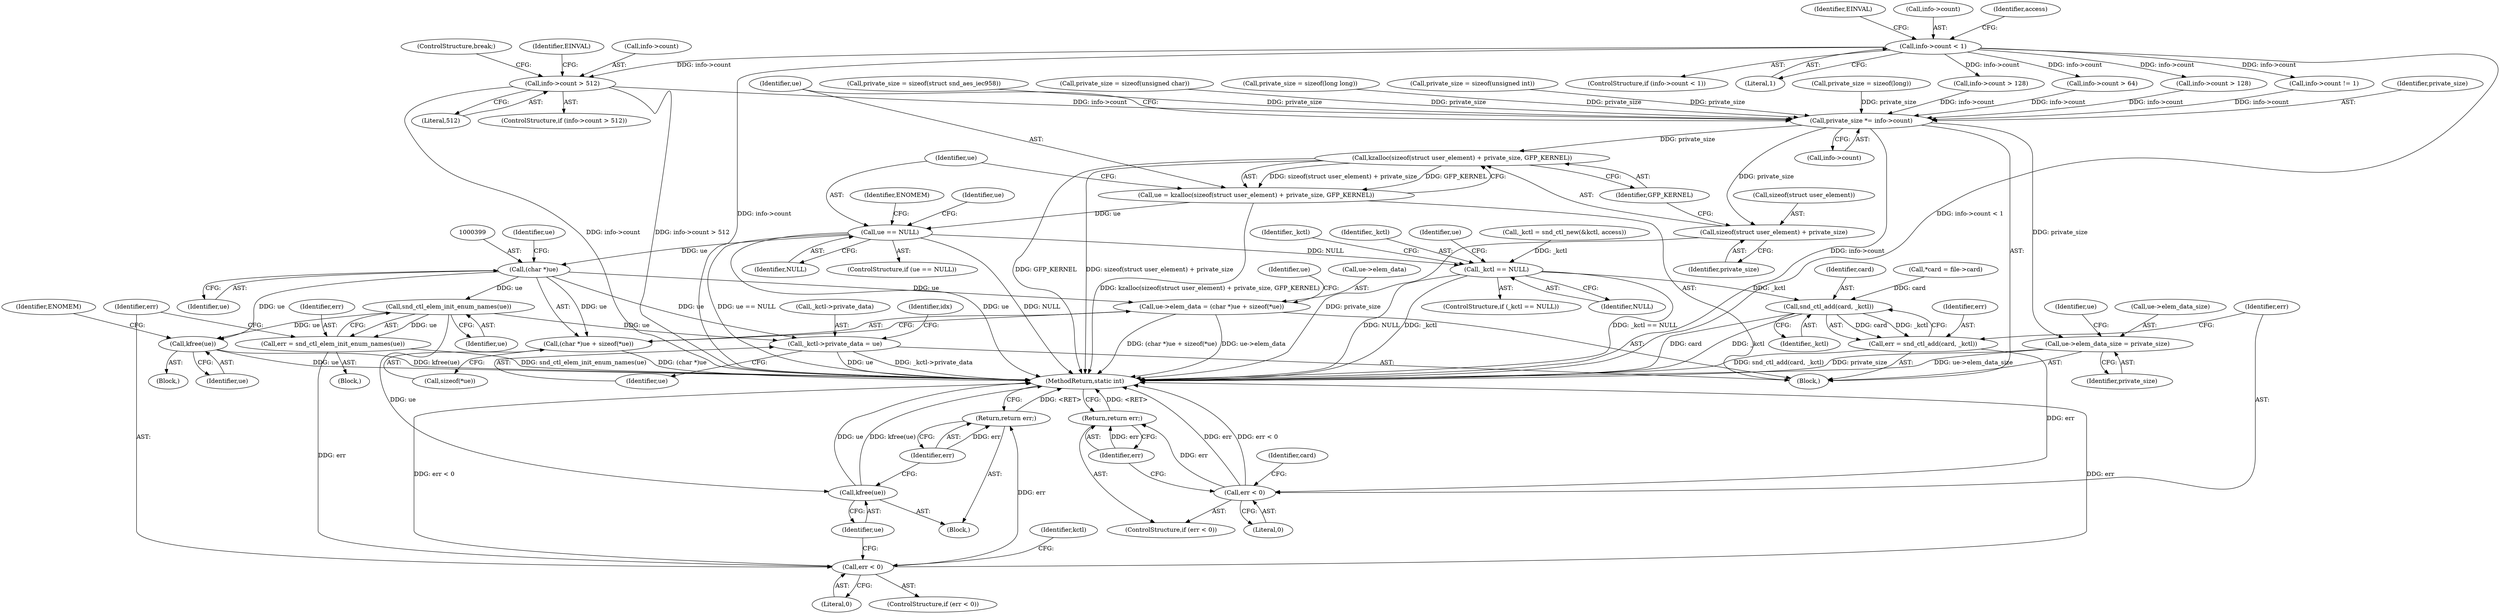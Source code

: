 digraph "0_linux_82262a46627bebb0febcc26664746c25cef08563@pointer" {
"1000327" [label="(Call,info->count > 512)"];
"1000119" [label="(Call,info->count < 1)"];
"1000355" [label="(Call,private_size *= info->count)"];
"1000362" [label="(Call,kzalloc(sizeof(struct user_element) + private_size, GFP_KERNEL))"];
"1000360" [label="(Call,ue = kzalloc(sizeof(struct user_element) + private_size, GFP_KERNEL))"];
"1000369" [label="(Call,ue == NULL)"];
"1000398" [label="(Call,(char *)ue)"];
"1000393" [label="(Call,ue->elem_data = (char *)ue + sizeof(*ue))"];
"1000397" [label="(Call,(char *)ue + sizeof(*ue))"];
"1000420" [label="(Call,snd_ctl_elem_init_enum_names(ue))"];
"1000418" [label="(Call,err = snd_ctl_elem_init_enum_names(ue))"];
"1000423" [label="(Call,err < 0)"];
"1000429" [label="(Return,return err;)"];
"1000427" [label="(Call,kfree(ue))"];
"1000451" [label="(Call,kfree(ue))"];
"1000456" [label="(Call,_kctl->private_data = ue)"];
"1000443" [label="(Call,_kctl == NULL)"];
"1000483" [label="(Call,snd_ctl_add(card, _kctl))"];
"1000481" [label="(Call,err = snd_ctl_add(card, _kctl))"];
"1000487" [label="(Call,err < 0)"];
"1000490" [label="(Return,return err;)"];
"1000363" [label="(Call,sizeof(struct user_element) + private_size)"];
"1000404" [label="(Call,ue->elem_data_size = private_size)"];
"1000489" [label="(Literal,0)"];
"1000272" [label="(Call,info->count > 128)"];
"1000484" [label="(Identifier,card)"];
"1000481" [label="(Call,err = snd_ctl_add(card, _kctl))"];
"1000377" [label="(Identifier,ue)"];
"1000397" [label="(Call,(char *)ue + sizeof(*ue))"];
"1000126" [label="(Identifier,EINVAL)"];
"1000356" [label="(Identifier,private_size)"];
"1000424" [label="(Identifier,err)"];
"1000408" [label="(Identifier,private_size)"];
"1000374" [label="(Identifier,ENOMEM)"];
"1000331" [label="(Literal,512)"];
"1000118" [label="(ControlStructure,if (info->count < 1))"];
"1000428" [label="(Identifier,ue)"];
"1000495" [label="(Identifier,card)"];
"1000491" [label="(Identifier,err)"];
"1000326" [label="(ControlStructure,if (info->count > 512))"];
"1000442" [label="(ControlStructure,if (_kctl == NULL))"];
"1000398" [label="(Call,(char *)ue)"];
"1000429" [label="(Return,return err;)"];
"1000364" [label="(Call,sizeof(struct user_element))"];
"1000104" [label="(Block,)"];
"1000460" [label="(Identifier,ue)"];
"1000362" [label="(Call,kzalloc(sizeof(struct user_element) + private_size, GFP_KERNEL))"];
"1000370" [label="(Identifier,ue)"];
"1000456" [label="(Call,_kctl->private_data = ue)"];
"1000123" [label="(Literal,1)"];
"1000400" [label="(Identifier,ue)"];
"1000482" [label="(Identifier,err)"];
"1000337" [label="(Call,private_size = sizeof(struct snd_aes_iec958))"];
"1000322" [label="(Call,private_size = sizeof(unsigned char))"];
"1000443" [label="(Call,_kctl == NULL)"];
"1000287" [label="(Call,info->count > 64)"];
"1000446" [label="(Block,)"];
"1000401" [label="(Call,sizeof(*ue))"];
"1000394" [label="(Call,ue->elem_data)"];
"1000406" [label="(Identifier,ue)"];
"1000451" [label="(Call,kfree(ue))"];
"1000403" [label="(Identifier,ue)"];
"1000282" [label="(Call,private_size = sizeof(long long))"];
"1000405" [label="(Call,ue->elem_data_size)"];
"1000361" [label="(Identifier,ue)"];
"1000106" [label="(Call,*card = file->card)"];
"1000433" [label="(Identifier,kctl)"];
"1000452" [label="(Identifier,ue)"];
"1000120" [label="(Call,info->count)"];
"1000425" [label="(Literal,0)"];
"1000488" [label="(Identifier,err)"];
"1000297" [label="(Call,private_size = sizeof(unsigned int))"];
"1000366" [label="(Identifier,private_size)"];
"1000327" [label="(Call,info->count > 512)"];
"1000463" [label="(Identifier,idx)"];
"1000426" [label="(Block,)"];
"1000335" [label="(ControlStructure,break;)"];
"1000369" [label="(Call,ue == NULL)"];
"1000490" [label="(Return,return err;)"];
"1000444" [label="(Identifier,_kctl)"];
"1000449" [label="(Identifier,ue)"];
"1000342" [label="(Call,info->count != 1)"];
"1000436" [label="(Call,_kctl = snd_ctl_new(&kctl, access))"];
"1000404" [label="(Call,ue->elem_data_size = private_size)"];
"1000419" [label="(Identifier,err)"];
"1000119" [label="(Call,info->count < 1)"];
"1000422" [label="(ControlStructure,if (err < 0))"];
"1000487" [label="(Call,err < 0)"];
"1000357" [label="(Call,info->count)"];
"1000393" [label="(Call,ue->elem_data = (char *)ue + sizeof(*ue))"];
"1000457" [label="(Call,_kctl->private_data)"];
"1000355" [label="(Call,private_size *= info->count)"];
"1000483" [label="(Call,snd_ctl_add(card, _kctl))"];
"1000363" [label="(Call,sizeof(struct user_element) + private_size)"];
"1000420" [label="(Call,snd_ctl_elem_init_enum_names(ue))"];
"1000360" [label="(Call,ue = kzalloc(sizeof(struct user_element) + private_size, GFP_KERNEL))"];
"1000368" [label="(ControlStructure,if (ue == NULL))"];
"1000418" [label="(Call,err = snd_ctl_elem_init_enum_names(ue))"];
"1000413" [label="(Identifier,ue)"];
"1000508" [label="(MethodReturn,static int)"];
"1000458" [label="(Identifier,_kctl)"];
"1000430" [label="(Identifier,err)"];
"1000367" [label="(Identifier,GFP_KERNEL)"];
"1000455" [label="(Identifier,ENOMEM)"];
"1000371" [label="(Identifier,NULL)"];
"1000267" [label="(Call,private_size = sizeof(long))"];
"1000128" [label="(Identifier,access)"];
"1000417" [label="(Block,)"];
"1000303" [label="(Call,info->count > 128)"];
"1000485" [label="(Identifier,_kctl)"];
"1000486" [label="(ControlStructure,if (err < 0))"];
"1000334" [label="(Identifier,EINVAL)"];
"1000427" [label="(Call,kfree(ue))"];
"1000423" [label="(Call,err < 0)"];
"1000421" [label="(Identifier,ue)"];
"1000328" [label="(Call,info->count)"];
"1000445" [label="(Identifier,NULL)"];
"1000327" -> "1000326"  [label="AST: "];
"1000327" -> "1000331"  [label="CFG: "];
"1000328" -> "1000327"  [label="AST: "];
"1000331" -> "1000327"  [label="AST: "];
"1000334" -> "1000327"  [label="CFG: "];
"1000335" -> "1000327"  [label="CFG: "];
"1000327" -> "1000508"  [label="DDG: info->count"];
"1000327" -> "1000508"  [label="DDG: info->count > 512"];
"1000119" -> "1000327"  [label="DDG: info->count"];
"1000327" -> "1000355"  [label="DDG: info->count"];
"1000119" -> "1000118"  [label="AST: "];
"1000119" -> "1000123"  [label="CFG: "];
"1000120" -> "1000119"  [label="AST: "];
"1000123" -> "1000119"  [label="AST: "];
"1000126" -> "1000119"  [label="CFG: "];
"1000128" -> "1000119"  [label="CFG: "];
"1000119" -> "1000508"  [label="DDG: info->count"];
"1000119" -> "1000508"  [label="DDG: info->count < 1"];
"1000119" -> "1000272"  [label="DDG: info->count"];
"1000119" -> "1000287"  [label="DDG: info->count"];
"1000119" -> "1000303"  [label="DDG: info->count"];
"1000119" -> "1000342"  [label="DDG: info->count"];
"1000355" -> "1000104"  [label="AST: "];
"1000355" -> "1000357"  [label="CFG: "];
"1000356" -> "1000355"  [label="AST: "];
"1000357" -> "1000355"  [label="AST: "];
"1000361" -> "1000355"  [label="CFG: "];
"1000355" -> "1000508"  [label="DDG: info->count"];
"1000272" -> "1000355"  [label="DDG: info->count"];
"1000287" -> "1000355"  [label="DDG: info->count"];
"1000342" -> "1000355"  [label="DDG: info->count"];
"1000303" -> "1000355"  [label="DDG: info->count"];
"1000297" -> "1000355"  [label="DDG: private_size"];
"1000267" -> "1000355"  [label="DDG: private_size"];
"1000337" -> "1000355"  [label="DDG: private_size"];
"1000322" -> "1000355"  [label="DDG: private_size"];
"1000282" -> "1000355"  [label="DDG: private_size"];
"1000355" -> "1000362"  [label="DDG: private_size"];
"1000355" -> "1000363"  [label="DDG: private_size"];
"1000355" -> "1000404"  [label="DDG: private_size"];
"1000362" -> "1000360"  [label="AST: "];
"1000362" -> "1000367"  [label="CFG: "];
"1000363" -> "1000362"  [label="AST: "];
"1000367" -> "1000362"  [label="AST: "];
"1000360" -> "1000362"  [label="CFG: "];
"1000362" -> "1000508"  [label="DDG: GFP_KERNEL"];
"1000362" -> "1000508"  [label="DDG: sizeof(struct user_element) + private_size"];
"1000362" -> "1000360"  [label="DDG: sizeof(struct user_element) + private_size"];
"1000362" -> "1000360"  [label="DDG: GFP_KERNEL"];
"1000360" -> "1000104"  [label="AST: "];
"1000361" -> "1000360"  [label="AST: "];
"1000370" -> "1000360"  [label="CFG: "];
"1000360" -> "1000508"  [label="DDG: kzalloc(sizeof(struct user_element) + private_size, GFP_KERNEL)"];
"1000360" -> "1000369"  [label="DDG: ue"];
"1000369" -> "1000368"  [label="AST: "];
"1000369" -> "1000371"  [label="CFG: "];
"1000370" -> "1000369"  [label="AST: "];
"1000371" -> "1000369"  [label="AST: "];
"1000374" -> "1000369"  [label="CFG: "];
"1000377" -> "1000369"  [label="CFG: "];
"1000369" -> "1000508"  [label="DDG: ue == NULL"];
"1000369" -> "1000508"  [label="DDG: ue"];
"1000369" -> "1000508"  [label="DDG: NULL"];
"1000369" -> "1000398"  [label="DDG: ue"];
"1000369" -> "1000443"  [label="DDG: NULL"];
"1000398" -> "1000397"  [label="AST: "];
"1000398" -> "1000400"  [label="CFG: "];
"1000399" -> "1000398"  [label="AST: "];
"1000400" -> "1000398"  [label="AST: "];
"1000403" -> "1000398"  [label="CFG: "];
"1000398" -> "1000393"  [label="DDG: ue"];
"1000398" -> "1000397"  [label="DDG: ue"];
"1000398" -> "1000420"  [label="DDG: ue"];
"1000398" -> "1000451"  [label="DDG: ue"];
"1000398" -> "1000456"  [label="DDG: ue"];
"1000393" -> "1000104"  [label="AST: "];
"1000393" -> "1000397"  [label="CFG: "];
"1000394" -> "1000393"  [label="AST: "];
"1000397" -> "1000393"  [label="AST: "];
"1000406" -> "1000393"  [label="CFG: "];
"1000393" -> "1000508"  [label="DDG: (char *)ue + sizeof(*ue)"];
"1000393" -> "1000508"  [label="DDG: ue->elem_data"];
"1000397" -> "1000401"  [label="CFG: "];
"1000401" -> "1000397"  [label="AST: "];
"1000397" -> "1000508"  [label="DDG: (char *)ue"];
"1000420" -> "1000418"  [label="AST: "];
"1000420" -> "1000421"  [label="CFG: "];
"1000421" -> "1000420"  [label="AST: "];
"1000418" -> "1000420"  [label="CFG: "];
"1000420" -> "1000418"  [label="DDG: ue"];
"1000420" -> "1000427"  [label="DDG: ue"];
"1000420" -> "1000451"  [label="DDG: ue"];
"1000420" -> "1000456"  [label="DDG: ue"];
"1000418" -> "1000417"  [label="AST: "];
"1000419" -> "1000418"  [label="AST: "];
"1000424" -> "1000418"  [label="CFG: "];
"1000418" -> "1000508"  [label="DDG: snd_ctl_elem_init_enum_names(ue)"];
"1000418" -> "1000423"  [label="DDG: err"];
"1000423" -> "1000422"  [label="AST: "];
"1000423" -> "1000425"  [label="CFG: "];
"1000424" -> "1000423"  [label="AST: "];
"1000425" -> "1000423"  [label="AST: "];
"1000428" -> "1000423"  [label="CFG: "];
"1000433" -> "1000423"  [label="CFG: "];
"1000423" -> "1000508"  [label="DDG: err < 0"];
"1000423" -> "1000508"  [label="DDG: err"];
"1000423" -> "1000429"  [label="DDG: err"];
"1000429" -> "1000426"  [label="AST: "];
"1000429" -> "1000430"  [label="CFG: "];
"1000430" -> "1000429"  [label="AST: "];
"1000508" -> "1000429"  [label="CFG: "];
"1000429" -> "1000508"  [label="DDG: <RET>"];
"1000430" -> "1000429"  [label="DDG: err"];
"1000427" -> "1000426"  [label="AST: "];
"1000427" -> "1000428"  [label="CFG: "];
"1000428" -> "1000427"  [label="AST: "];
"1000430" -> "1000427"  [label="CFG: "];
"1000427" -> "1000508"  [label="DDG: kfree(ue)"];
"1000427" -> "1000508"  [label="DDG: ue"];
"1000451" -> "1000446"  [label="AST: "];
"1000451" -> "1000452"  [label="CFG: "];
"1000452" -> "1000451"  [label="AST: "];
"1000455" -> "1000451"  [label="CFG: "];
"1000451" -> "1000508"  [label="DDG: ue"];
"1000451" -> "1000508"  [label="DDG: kfree(ue)"];
"1000456" -> "1000104"  [label="AST: "];
"1000456" -> "1000460"  [label="CFG: "];
"1000457" -> "1000456"  [label="AST: "];
"1000460" -> "1000456"  [label="AST: "];
"1000463" -> "1000456"  [label="CFG: "];
"1000456" -> "1000508"  [label="DDG: ue"];
"1000456" -> "1000508"  [label="DDG: _kctl->private_data"];
"1000443" -> "1000442"  [label="AST: "];
"1000443" -> "1000445"  [label="CFG: "];
"1000444" -> "1000443"  [label="AST: "];
"1000445" -> "1000443"  [label="AST: "];
"1000449" -> "1000443"  [label="CFG: "];
"1000458" -> "1000443"  [label="CFG: "];
"1000443" -> "1000508"  [label="DDG: _kctl == NULL"];
"1000443" -> "1000508"  [label="DDG: NULL"];
"1000443" -> "1000508"  [label="DDG: _kctl"];
"1000436" -> "1000443"  [label="DDG: _kctl"];
"1000443" -> "1000483"  [label="DDG: _kctl"];
"1000483" -> "1000481"  [label="AST: "];
"1000483" -> "1000485"  [label="CFG: "];
"1000484" -> "1000483"  [label="AST: "];
"1000485" -> "1000483"  [label="AST: "];
"1000481" -> "1000483"  [label="CFG: "];
"1000483" -> "1000508"  [label="DDG: _kctl"];
"1000483" -> "1000508"  [label="DDG: card"];
"1000483" -> "1000481"  [label="DDG: card"];
"1000483" -> "1000481"  [label="DDG: _kctl"];
"1000106" -> "1000483"  [label="DDG: card"];
"1000481" -> "1000104"  [label="AST: "];
"1000482" -> "1000481"  [label="AST: "];
"1000488" -> "1000481"  [label="CFG: "];
"1000481" -> "1000508"  [label="DDG: snd_ctl_add(card, _kctl)"];
"1000481" -> "1000487"  [label="DDG: err"];
"1000487" -> "1000486"  [label="AST: "];
"1000487" -> "1000489"  [label="CFG: "];
"1000488" -> "1000487"  [label="AST: "];
"1000489" -> "1000487"  [label="AST: "];
"1000491" -> "1000487"  [label="CFG: "];
"1000495" -> "1000487"  [label="CFG: "];
"1000487" -> "1000508"  [label="DDG: err"];
"1000487" -> "1000508"  [label="DDG: err < 0"];
"1000487" -> "1000490"  [label="DDG: err"];
"1000490" -> "1000486"  [label="AST: "];
"1000490" -> "1000491"  [label="CFG: "];
"1000491" -> "1000490"  [label="AST: "];
"1000508" -> "1000490"  [label="CFG: "];
"1000490" -> "1000508"  [label="DDG: <RET>"];
"1000491" -> "1000490"  [label="DDG: err"];
"1000363" -> "1000366"  [label="CFG: "];
"1000364" -> "1000363"  [label="AST: "];
"1000366" -> "1000363"  [label="AST: "];
"1000367" -> "1000363"  [label="CFG: "];
"1000363" -> "1000508"  [label="DDG: private_size"];
"1000404" -> "1000104"  [label="AST: "];
"1000404" -> "1000408"  [label="CFG: "];
"1000405" -> "1000404"  [label="AST: "];
"1000408" -> "1000404"  [label="AST: "];
"1000413" -> "1000404"  [label="CFG: "];
"1000404" -> "1000508"  [label="DDG: ue->elem_data_size"];
"1000404" -> "1000508"  [label="DDG: private_size"];
}
